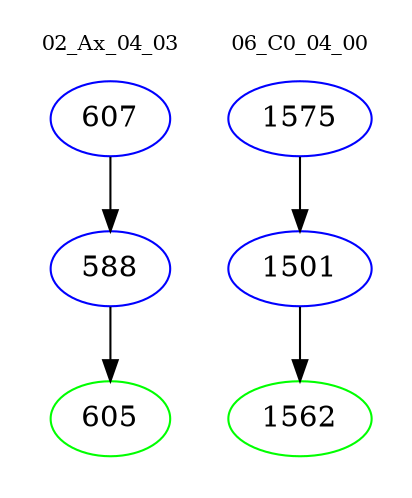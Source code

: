 digraph{
subgraph cluster_0 {
color = white
label = "02_Ax_04_03";
fontsize=10;
T0_607 [label="607", color="blue"]
T0_607 -> T0_588 [color="black"]
T0_588 [label="588", color="blue"]
T0_588 -> T0_605 [color="black"]
T0_605 [label="605", color="green"]
}
subgraph cluster_1 {
color = white
label = "06_C0_04_00";
fontsize=10;
T1_1575 [label="1575", color="blue"]
T1_1575 -> T1_1501 [color="black"]
T1_1501 [label="1501", color="blue"]
T1_1501 -> T1_1562 [color="black"]
T1_1562 [label="1562", color="green"]
}
}
